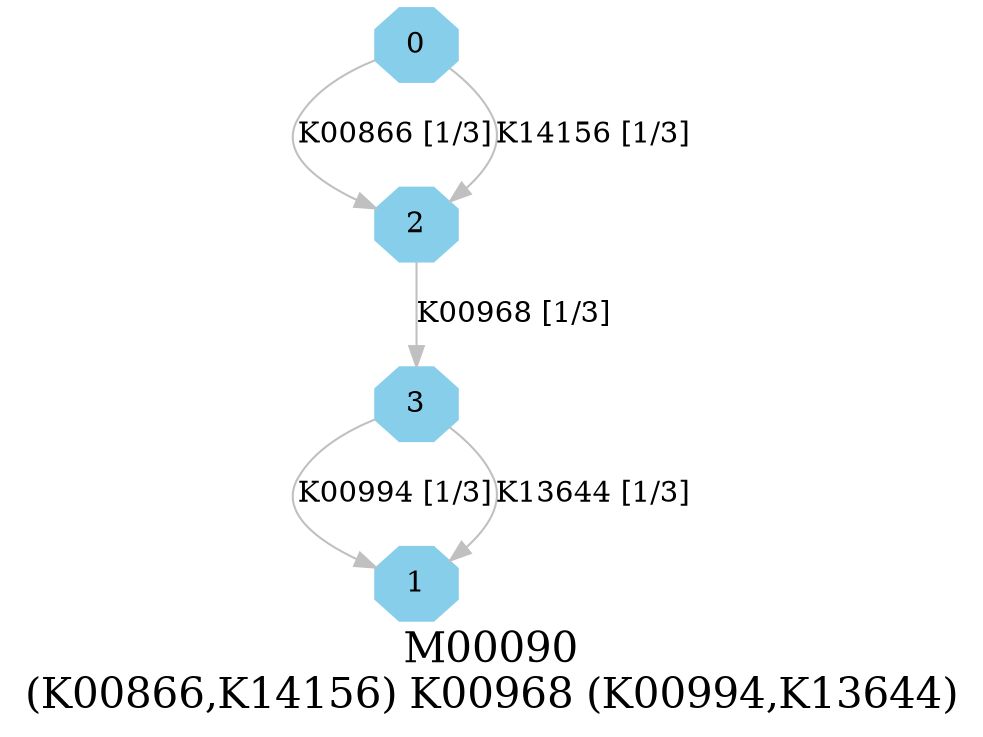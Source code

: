 digraph G {
graph [label="M00090
(K00866,K14156) K00968 (K00994,K13644)",fontsize=20];
node [shape=box,style=filled];
edge [len=3,color=grey];
{node [width=.3,height=.3,shape=octagon,style=filled,color=skyblue] 0 1 2 3 }
0 -> 2 [label="K00866 [1/3]"];
0 -> 2 [label="K14156 [1/3]"];
2 -> 3 [label="K00968 [1/3]"];
3 -> 1 [label="K00994 [1/3]"];
3 -> 1 [label="K13644 [1/3]"];
}